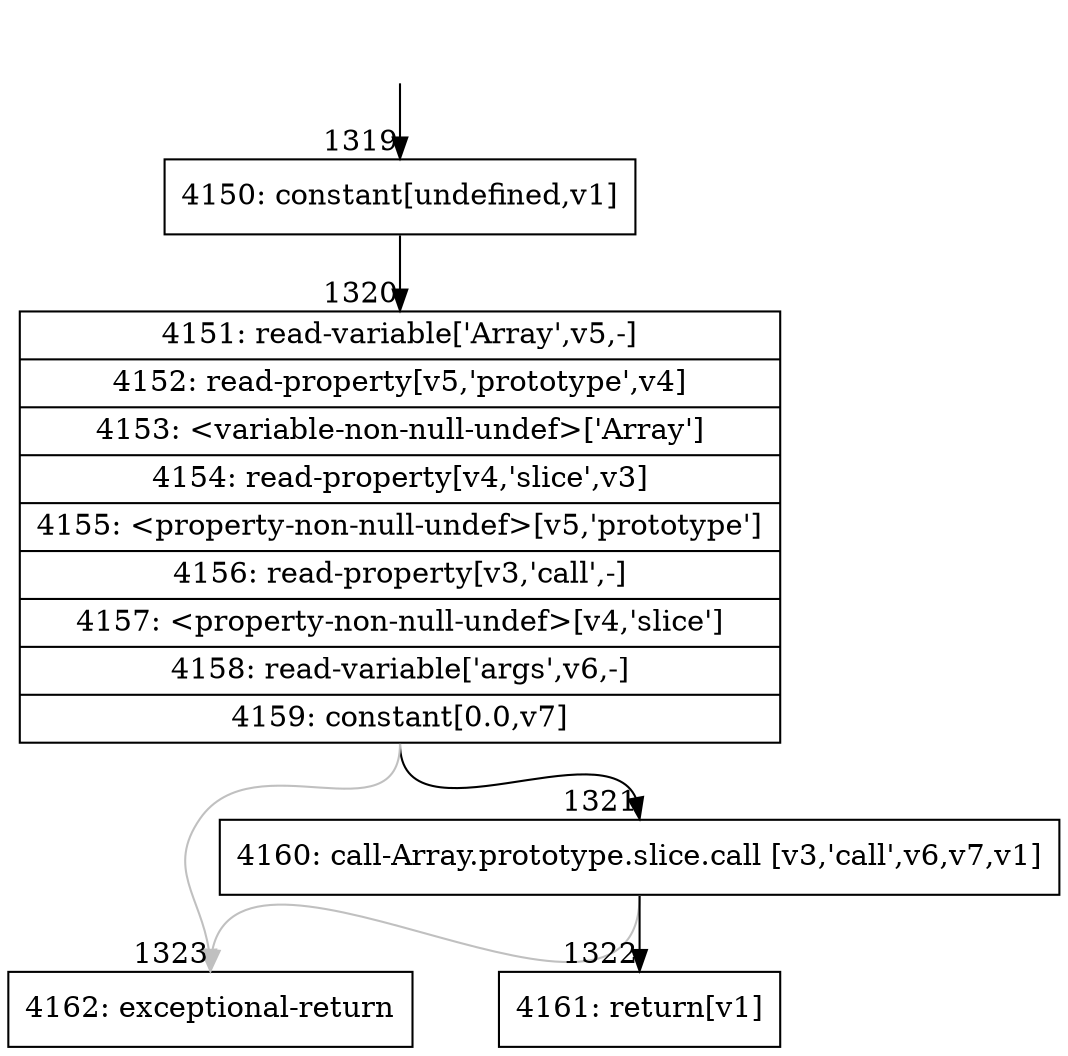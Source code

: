 digraph {
rankdir="TD"
BB_entry112[shape=none,label=""];
BB_entry112 -> BB1319 [tailport=s, headport=n, headlabel="    1319"]
BB1319 [shape=record label="{4150: constant[undefined,v1]}" ] 
BB1319 -> BB1320 [tailport=s, headport=n, headlabel="      1320"]
BB1320 [shape=record label="{4151: read-variable['Array',v5,-]|4152: read-property[v5,'prototype',v4]|4153: \<variable-non-null-undef\>['Array']|4154: read-property[v4,'slice',v3]|4155: \<property-non-null-undef\>[v5,'prototype']|4156: read-property[v3,'call',-]|4157: \<property-non-null-undef\>[v4,'slice']|4158: read-variable['args',v6,-]|4159: constant[0.0,v7]}" ] 
BB1320 -> BB1321 [tailport=s, headport=n, headlabel="      1321"]
BB1320 -> BB1323 [tailport=s, headport=n, color=gray, headlabel="      1323"]
BB1321 [shape=record label="{4160: call-Array.prototype.slice.call [v3,'call',v6,v7,v1]}" ] 
BB1321 -> BB1322 [tailport=s, headport=n, headlabel="      1322"]
BB1321 -> BB1323 [tailport=s, headport=n, color=gray]
BB1322 [shape=record label="{4161: return[v1]}" ] 
BB1323 [shape=record label="{4162: exceptional-return}" ] 
//#$~ 1072
}
